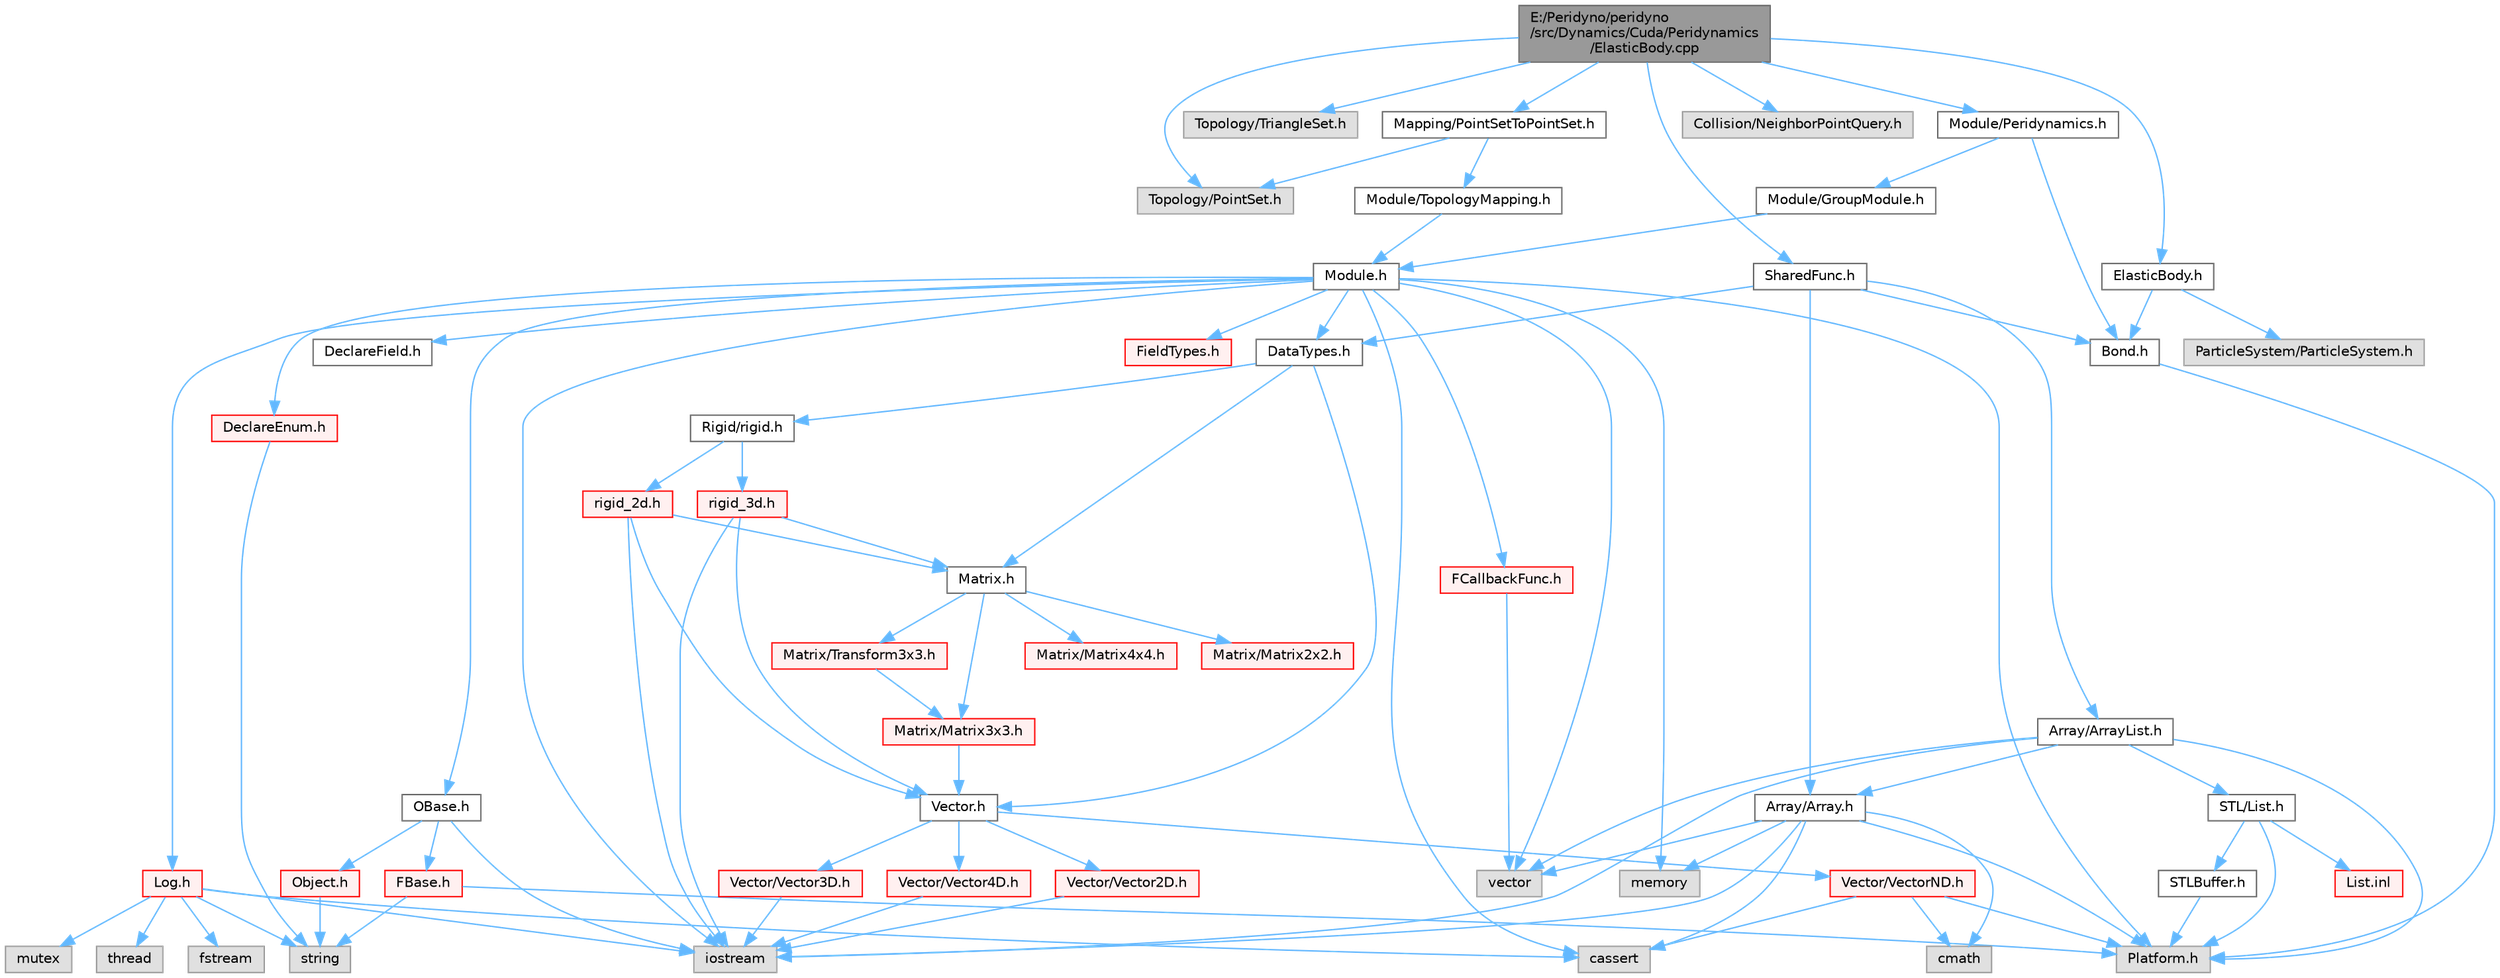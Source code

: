 digraph "E:/Peridyno/peridyno/src/Dynamics/Cuda/Peridynamics/ElasticBody.cpp"
{
 // LATEX_PDF_SIZE
  bgcolor="transparent";
  edge [fontname=Helvetica,fontsize=10,labelfontname=Helvetica,labelfontsize=10];
  node [fontname=Helvetica,fontsize=10,shape=box,height=0.2,width=0.4];
  Node1 [id="Node000001",label="E:/Peridyno/peridyno\l/src/Dynamics/Cuda/Peridynamics\l/ElasticBody.cpp",height=0.2,width=0.4,color="gray40", fillcolor="grey60", style="filled", fontcolor="black",tooltip=" "];
  Node1 -> Node2 [id="edge1_Node000001_Node000002",color="steelblue1",style="solid",tooltip=" "];
  Node2 [id="Node000002",label="ElasticBody.h",height=0.2,width=0.4,color="grey40", fillcolor="white", style="filled",URL="$_elastic_body_8h.html",tooltip=" "];
  Node2 -> Node3 [id="edge2_Node000002_Node000003",color="steelblue1",style="solid",tooltip=" "];
  Node3 [id="Node000003",label="ParticleSystem/ParticleSystem.h",height=0.2,width=0.4,color="grey60", fillcolor="#E0E0E0", style="filled",tooltip=" "];
  Node2 -> Node4 [id="edge3_Node000002_Node000004",color="steelblue1",style="solid",tooltip=" "];
  Node4 [id="Node000004",label="Bond.h",height=0.2,width=0.4,color="grey40", fillcolor="white", style="filled",URL="$_bond_8h.html",tooltip=" "];
  Node4 -> Node5 [id="edge4_Node000004_Node000005",color="steelblue1",style="solid",tooltip=" "];
  Node5 [id="Node000005",label="Platform.h",height=0.2,width=0.4,color="grey60", fillcolor="#E0E0E0", style="filled",tooltip=" "];
  Node1 -> Node6 [id="edge5_Node000001_Node000006",color="steelblue1",style="solid",tooltip=" "];
  Node6 [id="Node000006",label="Topology/TriangleSet.h",height=0.2,width=0.4,color="grey60", fillcolor="#E0E0E0", style="filled",tooltip=" "];
  Node1 -> Node7 [id="edge6_Node000001_Node000007",color="steelblue1",style="solid",tooltip=" "];
  Node7 [id="Node000007",label="Topology/PointSet.h",height=0.2,width=0.4,color="grey60", fillcolor="#E0E0E0", style="filled",tooltip=" "];
  Node1 -> Node8 [id="edge7_Node000001_Node000008",color="steelblue1",style="solid",tooltip=" "];
  Node8 [id="Node000008",label="Mapping/PointSetToPointSet.h",height=0.2,width=0.4,color="grey40", fillcolor="white", style="filled",URL="$_point_set_to_point_set_8h.html",tooltip=" "];
  Node8 -> Node9 [id="edge8_Node000008_Node000009",color="steelblue1",style="solid",tooltip=" "];
  Node9 [id="Node000009",label="Module/TopologyMapping.h",height=0.2,width=0.4,color="grey40", fillcolor="white", style="filled",URL="$_topology_mapping_8h.html",tooltip=" "];
  Node9 -> Node10 [id="edge9_Node000009_Node000010",color="steelblue1",style="solid",tooltip=" "];
  Node10 [id="Node000010",label="Module.h",height=0.2,width=0.4,color="grey40", fillcolor="white", style="filled",URL="$_module_8h.html",tooltip=" "];
  Node10 -> Node5 [id="edge10_Node000010_Node000005",color="steelblue1",style="solid",tooltip=" "];
  Node10 -> Node11 [id="edge11_Node000010_Node000011",color="steelblue1",style="solid",tooltip=" "];
  Node11 [id="Node000011",label="memory",height=0.2,width=0.4,color="grey60", fillcolor="#E0E0E0", style="filled",tooltip=" "];
  Node10 -> Node12 [id="edge12_Node000010_Node000012",color="steelblue1",style="solid",tooltip=" "];
  Node12 [id="Node000012",label="vector",height=0.2,width=0.4,color="grey60", fillcolor="#E0E0E0", style="filled",tooltip=" "];
  Node10 -> Node13 [id="edge13_Node000010_Node000013",color="steelblue1",style="solid",tooltip=" "];
  Node13 [id="Node000013",label="cassert",height=0.2,width=0.4,color="grey60", fillcolor="#E0E0E0", style="filled",tooltip=" "];
  Node10 -> Node14 [id="edge14_Node000010_Node000014",color="steelblue1",style="solid",tooltip=" "];
  Node14 [id="Node000014",label="iostream",height=0.2,width=0.4,color="grey60", fillcolor="#E0E0E0", style="filled",tooltip=" "];
  Node10 -> Node15 [id="edge15_Node000010_Node000015",color="steelblue1",style="solid",tooltip=" "];
  Node15 [id="Node000015",label="OBase.h",height=0.2,width=0.4,color="grey40", fillcolor="white", style="filled",URL="$_o_base_8h.html",tooltip=" "];
  Node15 -> Node14 [id="edge16_Node000015_Node000014",color="steelblue1",style="solid",tooltip=" "];
  Node15 -> Node16 [id="edge17_Node000015_Node000016",color="steelblue1",style="solid",tooltip=" "];
  Node16 [id="Node000016",label="FBase.h",height=0.2,width=0.4,color="red", fillcolor="#FFF0F0", style="filled",URL="$_f_base_8h.html",tooltip=" "];
  Node16 -> Node5 [id="edge18_Node000016_Node000005",color="steelblue1",style="solid",tooltip=" "];
  Node16 -> Node19 [id="edge19_Node000016_Node000019",color="steelblue1",style="solid",tooltip=" "];
  Node19 [id="Node000019",label="string",height=0.2,width=0.4,color="grey60", fillcolor="#E0E0E0", style="filled",tooltip=" "];
  Node15 -> Node22 [id="edge20_Node000015_Node000022",color="steelblue1",style="solid",tooltip=" "];
  Node22 [id="Node000022",label="Object.h",height=0.2,width=0.4,color="red", fillcolor="#FFF0F0", style="filled",URL="$_object_8h.html",tooltip=" "];
  Node22 -> Node19 [id="edge21_Node000022_Node000019",color="steelblue1",style="solid",tooltip=" "];
  Node10 -> Node25 [id="edge22_Node000010_Node000025",color="steelblue1",style="solid",tooltip=" "];
  Node25 [id="Node000025",label="Log.h",height=0.2,width=0.4,color="red", fillcolor="#FFF0F0", style="filled",URL="$_log_8h.html",tooltip=" "];
  Node25 -> Node26 [id="edge23_Node000025_Node000026",color="steelblue1",style="solid",tooltip=" "];
  Node26 [id="Node000026",label="mutex",height=0.2,width=0.4,color="grey60", fillcolor="#E0E0E0", style="filled",tooltip=" "];
  Node25 -> Node27 [id="edge24_Node000025_Node000027",color="steelblue1",style="solid",tooltip=" "];
  Node27 [id="Node000027",label="thread",height=0.2,width=0.4,color="grey60", fillcolor="#E0E0E0", style="filled",tooltip=" "];
  Node25 -> Node19 [id="edge25_Node000025_Node000019",color="steelblue1",style="solid",tooltip=" "];
  Node25 -> Node28 [id="edge26_Node000025_Node000028",color="steelblue1",style="solid",tooltip=" "];
  Node28 [id="Node000028",label="fstream",height=0.2,width=0.4,color="grey60", fillcolor="#E0E0E0", style="filled",tooltip=" "];
  Node25 -> Node14 [id="edge27_Node000025_Node000014",color="steelblue1",style="solid",tooltip=" "];
  Node25 -> Node13 [id="edge28_Node000025_Node000013",color="steelblue1",style="solid",tooltip=" "];
  Node10 -> Node33 [id="edge29_Node000010_Node000033",color="steelblue1",style="solid",tooltip=" "];
  Node33 [id="Node000033",label="DataTypes.h",height=0.2,width=0.4,color="grey40", fillcolor="white", style="filled",URL="$_data_types_8h.html",tooltip=" "];
  Node33 -> Node34 [id="edge30_Node000033_Node000034",color="steelblue1",style="solid",tooltip=" "];
  Node34 [id="Node000034",label="Vector.h",height=0.2,width=0.4,color="grey40", fillcolor="white", style="filled",URL="$_vector_8h.html",tooltip=" "];
  Node34 -> Node35 [id="edge31_Node000034_Node000035",color="steelblue1",style="solid",tooltip=" "];
  Node35 [id="Node000035",label="Vector/Vector2D.h",height=0.2,width=0.4,color="red", fillcolor="#FFF0F0", style="filled",URL="$_vector2_d_8h.html",tooltip=" "];
  Node35 -> Node14 [id="edge32_Node000035_Node000014",color="steelblue1",style="solid",tooltip=" "];
  Node34 -> Node41 [id="edge33_Node000034_Node000041",color="steelblue1",style="solid",tooltip=" "];
  Node41 [id="Node000041",label="Vector/Vector3D.h",height=0.2,width=0.4,color="red", fillcolor="#FFF0F0", style="filled",URL="$_vector3_d_8h.html",tooltip=" "];
  Node41 -> Node14 [id="edge34_Node000041_Node000014",color="steelblue1",style="solid",tooltip=" "];
  Node34 -> Node44 [id="edge35_Node000034_Node000044",color="steelblue1",style="solid",tooltip=" "];
  Node44 [id="Node000044",label="Vector/Vector4D.h",height=0.2,width=0.4,color="red", fillcolor="#FFF0F0", style="filled",URL="$_vector4_d_8h.html",tooltip=" "];
  Node44 -> Node14 [id="edge36_Node000044_Node000014",color="steelblue1",style="solid",tooltip=" "];
  Node34 -> Node47 [id="edge37_Node000034_Node000047",color="steelblue1",style="solid",tooltip=" "];
  Node47 [id="Node000047",label="Vector/VectorND.h",height=0.2,width=0.4,color="red", fillcolor="#FFF0F0", style="filled",URL="$_vector_n_d_8h.html",tooltip=" "];
  Node47 -> Node52 [id="edge38_Node000047_Node000052",color="steelblue1",style="solid",tooltip=" "];
  Node52 [id="Node000052",label="cmath",height=0.2,width=0.4,color="grey60", fillcolor="#E0E0E0", style="filled",tooltip=" "];
  Node47 -> Node13 [id="edge39_Node000047_Node000013",color="steelblue1",style="solid",tooltip=" "];
  Node47 -> Node5 [id="edge40_Node000047_Node000005",color="steelblue1",style="solid",tooltip=" "];
  Node33 -> Node53 [id="edge41_Node000033_Node000053",color="steelblue1",style="solid",tooltip=" "];
  Node53 [id="Node000053",label="Matrix.h",height=0.2,width=0.4,color="grey40", fillcolor="white", style="filled",URL="$_matrix_8h.html",tooltip=" "];
  Node53 -> Node54 [id="edge42_Node000053_Node000054",color="steelblue1",style="solid",tooltip=" "];
  Node54 [id="Node000054",label="Matrix/Matrix2x2.h",height=0.2,width=0.4,color="red", fillcolor="#FFF0F0", style="filled",URL="$_matrix2x2_8h.html",tooltip=" "];
  Node53 -> Node59 [id="edge43_Node000053_Node000059",color="steelblue1",style="solid",tooltip=" "];
  Node59 [id="Node000059",label="Matrix/Matrix3x3.h",height=0.2,width=0.4,color="red", fillcolor="#FFF0F0", style="filled",URL="$_matrix3x3_8h.html",tooltip=" "];
  Node59 -> Node34 [id="edge44_Node000059_Node000034",color="steelblue1",style="solid",tooltip=" "];
  Node53 -> Node62 [id="edge45_Node000053_Node000062",color="steelblue1",style="solid",tooltip=" "];
  Node62 [id="Node000062",label="Matrix/Matrix4x4.h",height=0.2,width=0.4,color="red", fillcolor="#FFF0F0", style="filled",URL="$_matrix4x4_8h.html",tooltip=" "];
  Node53 -> Node65 [id="edge46_Node000053_Node000065",color="steelblue1",style="solid",tooltip=" "];
  Node65 [id="Node000065",label="Matrix/Transform3x3.h",height=0.2,width=0.4,color="red", fillcolor="#FFF0F0", style="filled",URL="$_transform3x3_8h.html",tooltip=" "];
  Node65 -> Node59 [id="edge47_Node000065_Node000059",color="steelblue1",style="solid",tooltip=" "];
  Node33 -> Node70 [id="edge48_Node000033_Node000070",color="steelblue1",style="solid",tooltip=" "];
  Node70 [id="Node000070",label="Rigid/rigid.h",height=0.2,width=0.4,color="grey40", fillcolor="white", style="filled",URL="$rigid_8h.html",tooltip=" "];
  Node70 -> Node71 [id="edge49_Node000070_Node000071",color="steelblue1",style="solid",tooltip=" "];
  Node71 [id="Node000071",label="rigid_2d.h",height=0.2,width=0.4,color="red", fillcolor="#FFF0F0", style="filled",URL="$rigid__2d_8h.html",tooltip=" "];
  Node71 -> Node14 [id="edge50_Node000071_Node000014",color="steelblue1",style="solid",tooltip=" "];
  Node71 -> Node34 [id="edge51_Node000071_Node000034",color="steelblue1",style="solid",tooltip=" "];
  Node71 -> Node53 [id="edge52_Node000071_Node000053",color="steelblue1",style="solid",tooltip=" "];
  Node70 -> Node73 [id="edge53_Node000070_Node000073",color="steelblue1",style="solid",tooltip=" "];
  Node73 [id="Node000073",label="rigid_3d.h",height=0.2,width=0.4,color="red", fillcolor="#FFF0F0", style="filled",URL="$rigid__3d_8h.html",tooltip=" "];
  Node73 -> Node14 [id="edge54_Node000073_Node000014",color="steelblue1",style="solid",tooltip=" "];
  Node73 -> Node34 [id="edge55_Node000073_Node000034",color="steelblue1",style="solid",tooltip=" "];
  Node73 -> Node53 [id="edge56_Node000073_Node000053",color="steelblue1",style="solid",tooltip=" "];
  Node10 -> Node74 [id="edge57_Node000010_Node000074",color="steelblue1",style="solid",tooltip=" "];
  Node74 [id="Node000074",label="DeclareEnum.h",height=0.2,width=0.4,color="red", fillcolor="#FFF0F0", style="filled",URL="$_declare_enum_8h.html",tooltip=" "];
  Node74 -> Node19 [id="edge58_Node000074_Node000019",color="steelblue1",style="solid",tooltip=" "];
  Node10 -> Node91 [id="edge59_Node000010_Node000091",color="steelblue1",style="solid",tooltip=" "];
  Node91 [id="Node000091",label="DeclareField.h",height=0.2,width=0.4,color="grey40", fillcolor="white", style="filled",URL="$_declare_field_8h.html",tooltip=" "];
  Node10 -> Node92 [id="edge60_Node000010_Node000092",color="steelblue1",style="solid",tooltip=" "];
  Node92 [id="Node000092",label="FCallbackFunc.h",height=0.2,width=0.4,color="red", fillcolor="#FFF0F0", style="filled",URL="$_f_callback_func_8h.html",tooltip=" "];
  Node92 -> Node12 [id="edge61_Node000092_Node000012",color="steelblue1",style="solid",tooltip=" "];
  Node10 -> Node93 [id="edge62_Node000010_Node000093",color="steelblue1",style="solid",tooltip=" "];
  Node93 [id="Node000093",label="FieldTypes.h",height=0.2,width=0.4,color="red", fillcolor="#FFF0F0", style="filled",URL="$_field_types_8h.html",tooltip=" "];
  Node8 -> Node7 [id="edge63_Node000008_Node000007",color="steelblue1",style="solid",tooltip=" "];
  Node1 -> Node95 [id="edge64_Node000001_Node000095",color="steelblue1",style="solid",tooltip=" "];
  Node95 [id="Node000095",label="Collision/NeighborPointQuery.h",height=0.2,width=0.4,color="grey60", fillcolor="#E0E0E0", style="filled",tooltip=" "];
  Node1 -> Node96 [id="edge65_Node000001_Node000096",color="steelblue1",style="solid",tooltip=" "];
  Node96 [id="Node000096",label="Module/Peridynamics.h",height=0.2,width=0.4,color="grey40", fillcolor="white", style="filled",URL="$_peridynamics_8h.html",tooltip=" "];
  Node96 -> Node97 [id="edge66_Node000096_Node000097",color="steelblue1",style="solid",tooltip=" "];
  Node97 [id="Node000097",label="Module/GroupModule.h",height=0.2,width=0.4,color="grey40", fillcolor="white", style="filled",URL="$_group_module_8h.html",tooltip=" "];
  Node97 -> Node10 [id="edge67_Node000097_Node000010",color="steelblue1",style="solid",tooltip=" "];
  Node96 -> Node4 [id="edge68_Node000096_Node000004",color="steelblue1",style="solid",tooltip=" "];
  Node1 -> Node98 [id="edge69_Node000001_Node000098",color="steelblue1",style="solid",tooltip=" "];
  Node98 [id="Node000098",label="SharedFunc.h",height=0.2,width=0.4,color="grey40", fillcolor="white", style="filled",URL="$_shared_func_8h.html",tooltip=" "];
  Node98 -> Node78 [id="edge70_Node000098_Node000078",color="steelblue1",style="solid",tooltip=" "];
  Node78 [id="Node000078",label="Array/Array.h",height=0.2,width=0.4,color="grey40", fillcolor="white", style="filled",URL="$_array_8h.html",tooltip=" "];
  Node78 -> Node5 [id="edge71_Node000078_Node000005",color="steelblue1",style="solid",tooltip=" "];
  Node78 -> Node13 [id="edge72_Node000078_Node000013",color="steelblue1",style="solid",tooltip=" "];
  Node78 -> Node12 [id="edge73_Node000078_Node000012",color="steelblue1",style="solid",tooltip=" "];
  Node78 -> Node14 [id="edge74_Node000078_Node000014",color="steelblue1",style="solid",tooltip=" "];
  Node78 -> Node11 [id="edge75_Node000078_Node000011",color="steelblue1",style="solid",tooltip=" "];
  Node78 -> Node52 [id="edge76_Node000078_Node000052",color="steelblue1",style="solid",tooltip=" "];
  Node98 -> Node81 [id="edge77_Node000098_Node000081",color="steelblue1",style="solid",tooltip=" "];
  Node81 [id="Node000081",label="Array/ArrayList.h",height=0.2,width=0.4,color="grey40", fillcolor="white", style="filled",URL="$_array_list_8h.html",tooltip=" "];
  Node81 -> Node12 [id="edge78_Node000081_Node000012",color="steelblue1",style="solid",tooltip=" "];
  Node81 -> Node14 [id="edge79_Node000081_Node000014",color="steelblue1",style="solid",tooltip=" "];
  Node81 -> Node5 [id="edge80_Node000081_Node000005",color="steelblue1",style="solid",tooltip=" "];
  Node81 -> Node82 [id="edge81_Node000081_Node000082",color="steelblue1",style="solid",tooltip=" "];
  Node82 [id="Node000082",label="STL/List.h",height=0.2,width=0.4,color="grey40", fillcolor="white", style="filled",URL="$_list_8h.html",tooltip=" "];
  Node82 -> Node5 [id="edge82_Node000082_Node000005",color="steelblue1",style="solid",tooltip=" "];
  Node82 -> Node83 [id="edge83_Node000082_Node000083",color="steelblue1",style="solid",tooltip=" "];
  Node83 [id="Node000083",label="STLBuffer.h",height=0.2,width=0.4,color="grey40", fillcolor="white", style="filled",URL="$_s_t_l_buffer_8h.html",tooltip=" "];
  Node83 -> Node5 [id="edge84_Node000083_Node000005",color="steelblue1",style="solid",tooltip=" "];
  Node82 -> Node84 [id="edge85_Node000082_Node000084",color="steelblue1",style="solid",tooltip=" "];
  Node84 [id="Node000084",label="List.inl",height=0.2,width=0.4,color="red", fillcolor="#FFF0F0", style="filled",URL="$_list_8inl.html",tooltip=" "];
  Node81 -> Node78 [id="edge86_Node000081_Node000078",color="steelblue1",style="solid",tooltip=" "];
  Node98 -> Node4 [id="edge87_Node000098_Node000004",color="steelblue1",style="solid",tooltip=" "];
  Node98 -> Node33 [id="edge88_Node000098_Node000033",color="steelblue1",style="solid",tooltip=" "];
}
